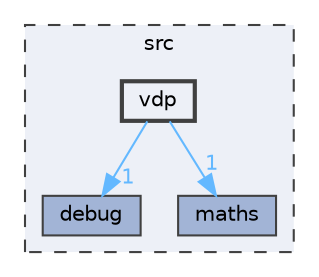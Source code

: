 digraph "src/vdp"
{
 // LATEX_PDF_SIZE
  bgcolor="transparent";
  edge [fontname=Helvetica,fontsize=10,labelfontname=Helvetica,labelfontsize=10];
  node [fontname=Helvetica,fontsize=10,shape=box,height=0.2,width=0.4];
  compound=true
  subgraph clusterdir_68267d1309a1af8e8297ef4c3efbcdba {
    graph [ bgcolor="#edf0f7", pencolor="grey25", label="src", fontname=Helvetica,fontsize=10 style="filled,dashed", URL="dir_68267d1309a1af8e8297ef4c3efbcdba.html",tooltip=""]
  dir_44d5bc2300862405dbe586a8cb303c4f [label="debug", fillcolor="#a2b4d6", color="grey25", style="filled", URL="dir_44d5bc2300862405dbe586a8cb303c4f.html",tooltip=""];
  dir_faad1d323dbeb8fa5608a69643a716c1 [label="maths", fillcolor="#a2b4d6", color="grey25", style="filled", URL="dir_faad1d323dbeb8fa5608a69643a716c1.html",tooltip=""];
  dir_bb06c01e0dbaf610f6bc2d7872b59666 [label="vdp", fillcolor="#edf0f7", color="grey25", style="filled,bold", URL="dir_bb06c01e0dbaf610f6bc2d7872b59666.html",tooltip=""];
  }
  dir_bb06c01e0dbaf610f6bc2d7872b59666->dir_44d5bc2300862405dbe586a8cb303c4f [headlabel="1", labeldistance=1.5 headhref="dir_000011_000000.html" href="dir_000011_000000.html" color="steelblue1" fontcolor="steelblue1"];
  dir_bb06c01e0dbaf610f6bc2d7872b59666->dir_faad1d323dbeb8fa5608a69643a716c1 [headlabel="1", labeldistance=1.5 headhref="dir_000011_000005.html" href="dir_000011_000005.html" color="steelblue1" fontcolor="steelblue1"];
}
